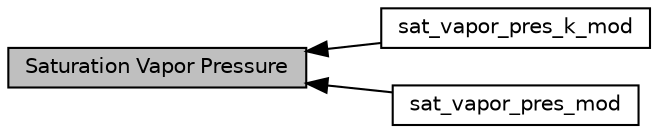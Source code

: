 digraph "Saturation Vapor Pressure"
{
  edge [fontname="Helvetica",fontsize="10",labelfontname="Helvetica",labelfontsize="10"];
  node [fontname="Helvetica",fontsize="10",shape=box];
  rankdir=LR;
  Node3 [label="sat_vapor_pres_k_mod",height=0.2,width=0.4,color="black", fillcolor="white", style="filled",URL="$group__sat__vapor__pres__k__mod.html",tooltip="Kernel module to be used by sat_vapor_pres_mod for table lookups and calculations."];
  Node2 [label="sat_vapor_pres_mod",height=0.2,width=0.4,color="black", fillcolor="white", style="filled",URL="$group__sat__vapor__pres__mod.html",tooltip="Routines for computing the saturation vapor pressure (es), the specific humidity (qs) and vapor mixin..."];
  Node1 [label="Saturation Vapor Pressure",height=0.2,width=0.4,color="black", fillcolor="grey75", style="filled", fontcolor="black",tooltip="Modules and associated files in the sat_vapor_pres directory."];
  Node1->Node2 [shape=plaintext, dir="back", style="solid"];
  Node1->Node3 [shape=plaintext, dir="back", style="solid"];
}
